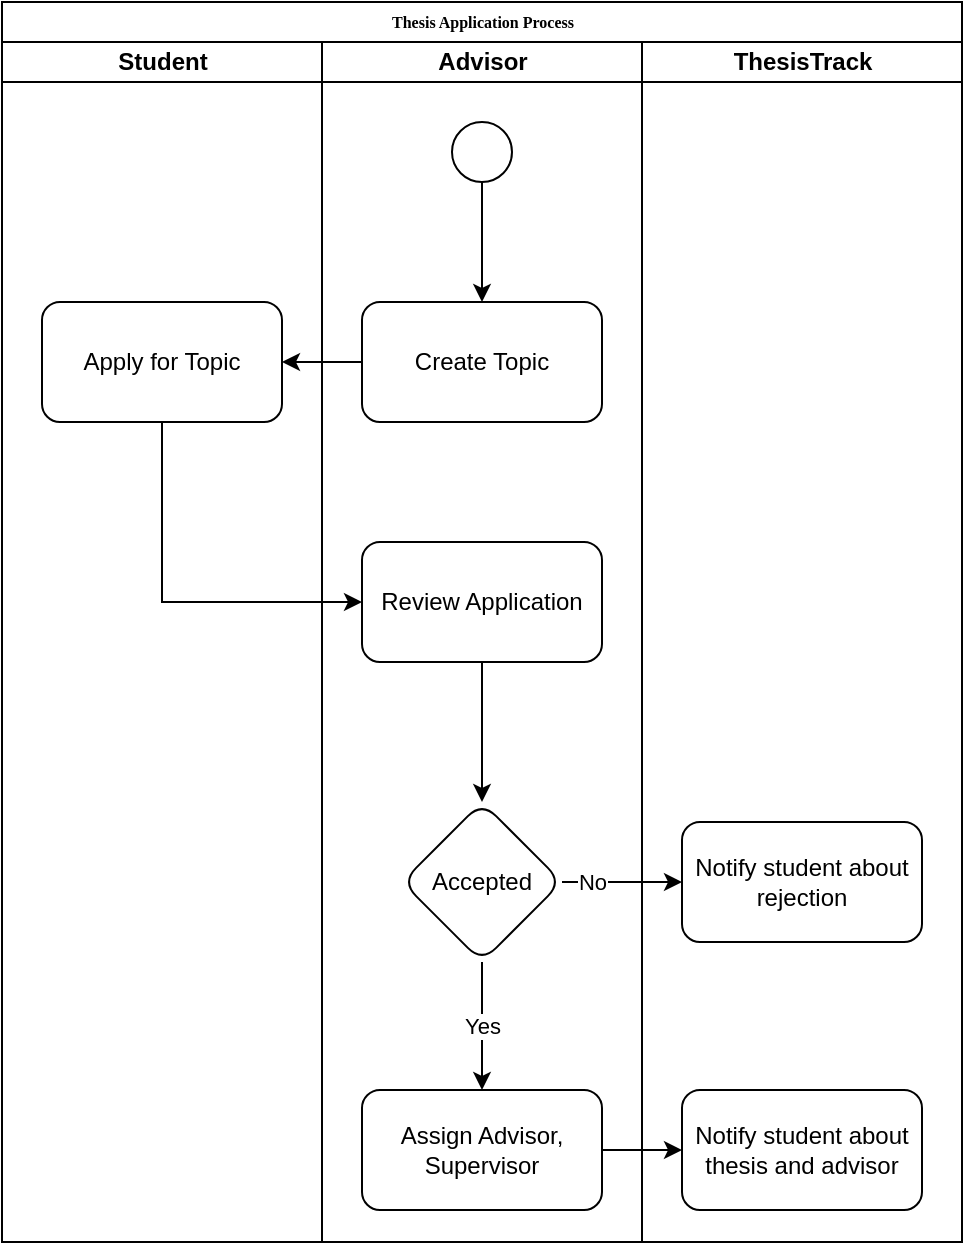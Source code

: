 <mxfile version="24.7.17">
  <diagram name="Page-1" id="74e2e168-ea6b-b213-b513-2b3c1d86103e">
    <mxGraphModel dx="1441" dy="665" grid="1" gridSize="10" guides="1" tooltips="1" connect="1" arrows="1" fold="1" page="1" pageScale="1" pageWidth="1100" pageHeight="850" background="none" math="0" shadow="0">
      <root>
        <mxCell id="0" />
        <mxCell id="1" parent="0" />
        <mxCell id="77e6c97f196da883-1" value="Thesis Application Process" style="swimlane;html=1;childLayout=stackLayout;startSize=20;rounded=0;shadow=0;labelBackgroundColor=none;strokeWidth=1;fontFamily=Verdana;fontSize=8;align=center;" parent="1" vertex="1">
          <mxGeometry x="70" y="40" width="480" height="620" as="geometry" />
        </mxCell>
        <mxCell id="77e6c97f196da883-2" value="Student" style="swimlane;html=1;startSize=20;" parent="77e6c97f196da883-1" vertex="1">
          <mxGeometry y="20" width="160" height="600" as="geometry" />
        </mxCell>
        <mxCell id="FH-egheK_HizLAxa6WL1-56" value="Apply for Topic" style="rounded=1;whiteSpace=wrap;html=1;" parent="77e6c97f196da883-2" vertex="1">
          <mxGeometry x="20" y="130" width="120" height="60" as="geometry" />
        </mxCell>
        <mxCell id="77e6c97f196da883-3" value="Advisor" style="swimlane;html=1;startSize=20;" parent="77e6c97f196da883-1" vertex="1">
          <mxGeometry x="160" y="20" width="160" height="600" as="geometry" />
        </mxCell>
        <mxCell id="FH-egheK_HizLAxa6WL1-55" style="edgeStyle=orthogonalEdgeStyle;rounded=0;orthogonalLoop=1;jettySize=auto;html=1;exitX=0.5;exitY=1;exitDx=0;exitDy=0;entryX=0.5;entryY=0;entryDx=0;entryDy=0;" parent="77e6c97f196da883-3" source="FH-egheK_HizLAxa6WL1-51" target="FH-egheK_HizLAxa6WL1-54" edge="1">
          <mxGeometry relative="1" as="geometry" />
        </mxCell>
        <mxCell id="FH-egheK_HizLAxa6WL1-51" value="" style="ellipse;whiteSpace=wrap;html=1;rounded=0;shadow=0;labelBackgroundColor=none;strokeWidth=1;fontFamily=Verdana;fontSize=8;align=center;" parent="77e6c97f196da883-3" vertex="1">
          <mxGeometry x="65" y="40" width="30" height="30" as="geometry" />
        </mxCell>
        <mxCell id="FH-egheK_HizLAxa6WL1-54" value="Create Topic" style="rounded=1;whiteSpace=wrap;html=1;" parent="77e6c97f196da883-3" vertex="1">
          <mxGeometry x="20" y="130" width="120" height="60" as="geometry" />
        </mxCell>
        <mxCell id="FH-egheK_HizLAxa6WL1-62" value="" style="edgeStyle=orthogonalEdgeStyle;rounded=0;orthogonalLoop=1;jettySize=auto;html=1;" parent="77e6c97f196da883-3" source="FH-egheK_HizLAxa6WL1-58" target="FH-egheK_HizLAxa6WL1-61" edge="1">
          <mxGeometry relative="1" as="geometry" />
        </mxCell>
        <mxCell id="FH-egheK_HizLAxa6WL1-58" value="Review Application" style="rounded=1;whiteSpace=wrap;html=1;" parent="77e6c97f196da883-3" vertex="1">
          <mxGeometry x="20" y="250" width="120" height="60" as="geometry" />
        </mxCell>
        <mxCell id="FH-egheK_HizLAxa6WL1-68" value="Yes" style="edgeStyle=orthogonalEdgeStyle;rounded=0;orthogonalLoop=1;jettySize=auto;html=1;" parent="77e6c97f196da883-3" source="FH-egheK_HizLAxa6WL1-61" target="FH-egheK_HizLAxa6WL1-67" edge="1">
          <mxGeometry relative="1" as="geometry" />
        </mxCell>
        <mxCell id="FH-egheK_HizLAxa6WL1-61" value="Accepted" style="rhombus;whiteSpace=wrap;html=1;rounded=1;" parent="77e6c97f196da883-3" vertex="1">
          <mxGeometry x="40" y="380" width="80" height="80" as="geometry" />
        </mxCell>
        <mxCell id="FH-egheK_HizLAxa6WL1-67" value="Assign Advisor, Supervisor" style="whiteSpace=wrap;html=1;rounded=1;" parent="77e6c97f196da883-3" vertex="1">
          <mxGeometry x="20" y="524" width="120" height="60" as="geometry" />
        </mxCell>
        <mxCell id="77e6c97f196da883-4" value="ThesisTrack" style="swimlane;html=1;startSize=20;" parent="77e6c97f196da883-1" vertex="1">
          <mxGeometry x="320" y="20" width="160" height="600" as="geometry" />
        </mxCell>
        <mxCell id="FH-egheK_HizLAxa6WL1-63" value="Notify student about rejection" style="whiteSpace=wrap;html=1;rounded=1;" parent="77e6c97f196da883-4" vertex="1">
          <mxGeometry x="20" y="390" width="120" height="60" as="geometry" />
        </mxCell>
        <mxCell id="FH-egheK_HizLAxa6WL1-71" value="Notify student about thesis and advisor" style="whiteSpace=wrap;html=1;rounded=1;" parent="77e6c97f196da883-4" vertex="1">
          <mxGeometry x="20" y="524" width="120" height="60" as="geometry" />
        </mxCell>
        <mxCell id="FH-egheK_HizLAxa6WL1-57" value="" style="edgeStyle=orthogonalEdgeStyle;rounded=0;orthogonalLoop=1;jettySize=auto;html=1;" parent="77e6c97f196da883-1" source="FH-egheK_HizLAxa6WL1-54" target="FH-egheK_HizLAxa6WL1-56" edge="1">
          <mxGeometry relative="1" as="geometry" />
        </mxCell>
        <mxCell id="FH-egheK_HizLAxa6WL1-60" style="edgeStyle=orthogonalEdgeStyle;rounded=0;orthogonalLoop=1;jettySize=auto;html=1;exitX=0.5;exitY=1;exitDx=0;exitDy=0;entryX=0;entryY=0.5;entryDx=0;entryDy=0;" parent="77e6c97f196da883-1" source="FH-egheK_HizLAxa6WL1-56" target="FH-egheK_HizLAxa6WL1-58" edge="1">
          <mxGeometry relative="1" as="geometry" />
        </mxCell>
        <mxCell id="FH-egheK_HizLAxa6WL1-64" value="" style="edgeStyle=orthogonalEdgeStyle;rounded=0;orthogonalLoop=1;jettySize=auto;html=1;" parent="77e6c97f196da883-1" source="FH-egheK_HizLAxa6WL1-61" target="FH-egheK_HizLAxa6WL1-63" edge="1">
          <mxGeometry relative="1" as="geometry" />
        </mxCell>
        <mxCell id="FH-egheK_HizLAxa6WL1-66" value="No" style="edgeLabel;html=1;align=center;verticalAlign=middle;resizable=0;points=[];" parent="FH-egheK_HizLAxa6WL1-64" vertex="1" connectable="0">
          <mxGeometry x="-0.833" relative="1" as="geometry">
            <mxPoint x="10" as="offset" />
          </mxGeometry>
        </mxCell>
        <mxCell id="FH-egheK_HizLAxa6WL1-72" value="" style="edgeStyle=orthogonalEdgeStyle;rounded=0;orthogonalLoop=1;jettySize=auto;html=1;" parent="77e6c97f196da883-1" source="FH-egheK_HizLAxa6WL1-67" target="FH-egheK_HizLAxa6WL1-71" edge="1">
          <mxGeometry relative="1" as="geometry" />
        </mxCell>
      </root>
    </mxGraphModel>
  </diagram>
</mxfile>
